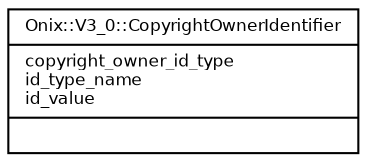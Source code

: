 digraph G {
  fontname = "Bitstream Vera Sans"
  fontsize = 8

  node [
    fontname = "Bitstream Vera Sans"
    fontsize = 8
    shape = "record"
  ]

  edge [
    fontname = "Bitstream Vera Sans"
    fontsize = 8
  ]

  CopyrightOwnerIdentifier [
    label = "{Onix::V3_0::CopyrightOwnerIdentifier\l|copyright_owner_id_type\lid_type_name\lid_value\l|\l}"
  ]




}
